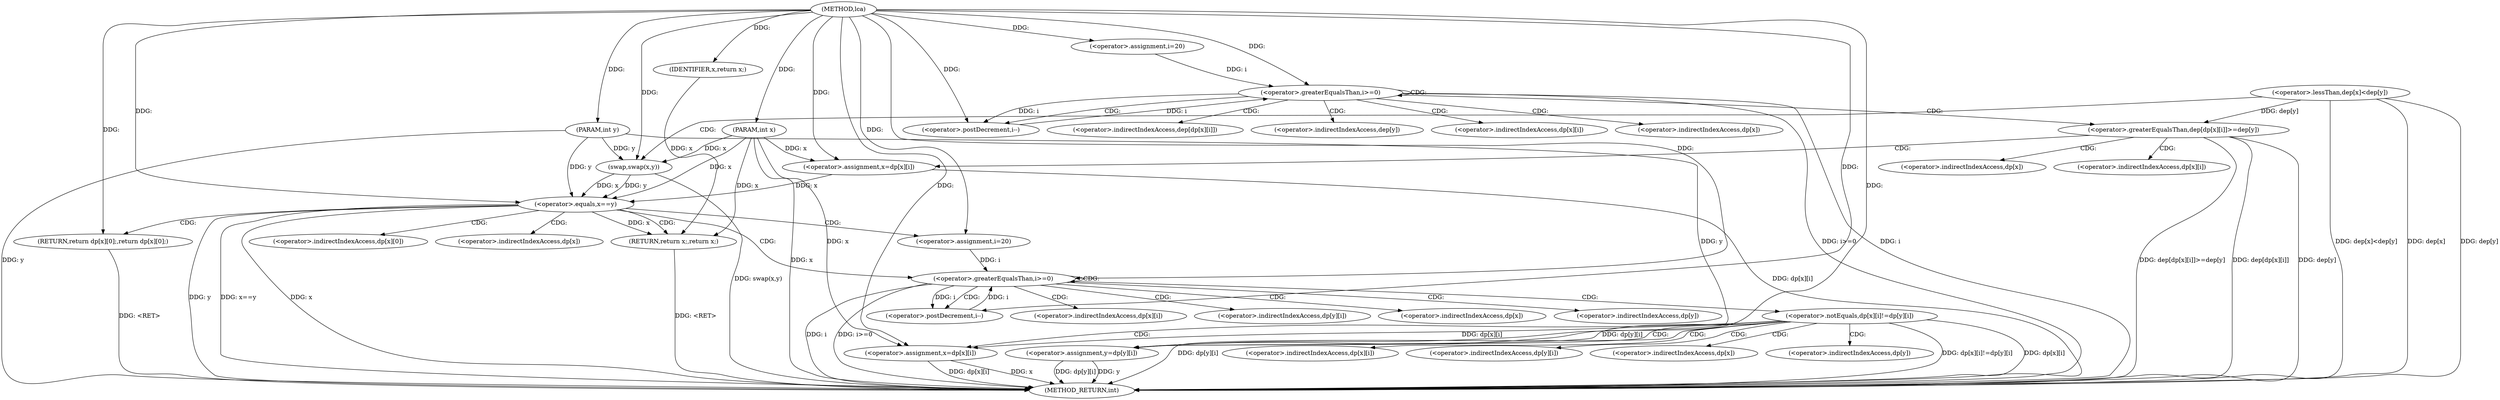 digraph "lca" {  
"1000515" [label = "(METHOD,lca)" ]
"1000608" [label = "(METHOD_RETURN,int)" ]
"1000516" [label = "(PARAM,int x)" ]
"1000517" [label = "(PARAM,int y)" ]
"1000602" [label = "(RETURN,return dp[x][0];,return dp[x][0];)" ]
"1000520" [label = "(<operator>.lessThan,dep[x]<dep[y])" ]
"1000527" [label = "(swap,swap(x,y))" ]
"1000532" [label = "(<operator>.assignment,i=20)" ]
"1000535" [label = "(<operator>.greaterEqualsThan,i>=0)" ]
"1000538" [label = "(<operator>.postDecrement,i--)" ]
"1000560" [label = "(<operator>.equals,x==y)" ]
"1000563" [label = "(RETURN,return x;,return x;)" ]
"1000567" [label = "(<operator>.assignment,i=20)" ]
"1000570" [label = "(<operator>.greaterEqualsThan,i>=0)" ]
"1000573" [label = "(<operator>.postDecrement,i--)" ]
"1000541" [label = "(<operator>.greaterEqualsThan,dep[dp[x][i]]>=dep[y])" ]
"1000552" [label = "(<operator>.assignment,x=dp[x][i])" ]
"1000564" [label = "(IDENTIFIER,x,return x;)" ]
"1000576" [label = "(<operator>.notEquals,dp[x][i]!=dp[y][i])" ]
"1000588" [label = "(<operator>.assignment,x=dp[x][i])" ]
"1000595" [label = "(<operator>.assignment,y=dp[y][i])" ]
"1000603" [label = "(<operator>.indirectIndexAccess,dp[x][0])" ]
"1000604" [label = "(<operator>.indirectIndexAccess,dp[x])" ]
"1000542" [label = "(<operator>.indirectIndexAccess,dep[dp[x][i]])" ]
"1000549" [label = "(<operator>.indirectIndexAccess,dep[y])" ]
"1000554" [label = "(<operator>.indirectIndexAccess,dp[x][i])" ]
"1000577" [label = "(<operator>.indirectIndexAccess,dp[x][i])" ]
"1000582" [label = "(<operator>.indirectIndexAccess,dp[y][i])" ]
"1000544" [label = "(<operator>.indirectIndexAccess,dp[x][i])" ]
"1000555" [label = "(<operator>.indirectIndexAccess,dp[x])" ]
"1000578" [label = "(<operator>.indirectIndexAccess,dp[x])" ]
"1000583" [label = "(<operator>.indirectIndexAccess,dp[y])" ]
"1000590" [label = "(<operator>.indirectIndexAccess,dp[x][i])" ]
"1000597" [label = "(<operator>.indirectIndexAccess,dp[y][i])" ]
"1000545" [label = "(<operator>.indirectIndexAccess,dp[x])" ]
"1000591" [label = "(<operator>.indirectIndexAccess,dp[x])" ]
"1000598" [label = "(<operator>.indirectIndexAccess,dp[y])" ]
  "1000516" -> "1000608"  [ label = "DDG: x"] 
  "1000517" -> "1000608"  [ label = "DDG: y"] 
  "1000520" -> "1000608"  [ label = "DDG: dep[x]"] 
  "1000520" -> "1000608"  [ label = "DDG: dep[y]"] 
  "1000520" -> "1000608"  [ label = "DDG: dep[x]<dep[y]"] 
  "1000527" -> "1000608"  [ label = "DDG: swap(x,y)"] 
  "1000535" -> "1000608"  [ label = "DDG: i"] 
  "1000535" -> "1000608"  [ label = "DDG: i>=0"] 
  "1000560" -> "1000608"  [ label = "DDG: x"] 
  "1000560" -> "1000608"  [ label = "DDG: y"] 
  "1000560" -> "1000608"  [ label = "DDG: x==y"] 
  "1000570" -> "1000608"  [ label = "DDG: i"] 
  "1000570" -> "1000608"  [ label = "DDG: i>=0"] 
  "1000576" -> "1000608"  [ label = "DDG: dp[x][i]"] 
  "1000576" -> "1000608"  [ label = "DDG: dp[y][i]"] 
  "1000576" -> "1000608"  [ label = "DDG: dp[x][i]!=dp[y][i]"] 
  "1000588" -> "1000608"  [ label = "DDG: x"] 
  "1000588" -> "1000608"  [ label = "DDG: dp[x][i]"] 
  "1000595" -> "1000608"  [ label = "DDG: y"] 
  "1000595" -> "1000608"  [ label = "DDG: dp[y][i]"] 
  "1000541" -> "1000608"  [ label = "DDG: dep[dp[x][i]]"] 
  "1000541" -> "1000608"  [ label = "DDG: dep[y]"] 
  "1000541" -> "1000608"  [ label = "DDG: dep[dp[x][i]]>=dep[y]"] 
  "1000552" -> "1000608"  [ label = "DDG: dp[x][i]"] 
  "1000602" -> "1000608"  [ label = "DDG: <RET>"] 
  "1000563" -> "1000608"  [ label = "DDG: <RET>"] 
  "1000515" -> "1000516"  [ label = "DDG: "] 
  "1000515" -> "1000517"  [ label = "DDG: "] 
  "1000515" -> "1000602"  [ label = "DDG: "] 
  "1000515" -> "1000532"  [ label = "DDG: "] 
  "1000564" -> "1000563"  [ label = "DDG: x"] 
  "1000560" -> "1000563"  [ label = "DDG: x"] 
  "1000516" -> "1000563"  [ label = "DDG: x"] 
  "1000515" -> "1000567"  [ label = "DDG: "] 
  "1000516" -> "1000527"  [ label = "DDG: x"] 
  "1000515" -> "1000527"  [ label = "DDG: "] 
  "1000517" -> "1000527"  [ label = "DDG: y"] 
  "1000532" -> "1000535"  [ label = "DDG: i"] 
  "1000538" -> "1000535"  [ label = "DDG: i"] 
  "1000515" -> "1000535"  [ label = "DDG: "] 
  "1000535" -> "1000538"  [ label = "DDG: i"] 
  "1000515" -> "1000538"  [ label = "DDG: "] 
  "1000527" -> "1000560"  [ label = "DDG: x"] 
  "1000552" -> "1000560"  [ label = "DDG: x"] 
  "1000516" -> "1000560"  [ label = "DDG: x"] 
  "1000515" -> "1000560"  [ label = "DDG: "] 
  "1000527" -> "1000560"  [ label = "DDG: y"] 
  "1000517" -> "1000560"  [ label = "DDG: y"] 
  "1000515" -> "1000564"  [ label = "DDG: "] 
  "1000567" -> "1000570"  [ label = "DDG: i"] 
  "1000573" -> "1000570"  [ label = "DDG: i"] 
  "1000515" -> "1000570"  [ label = "DDG: "] 
  "1000570" -> "1000573"  [ label = "DDG: i"] 
  "1000515" -> "1000573"  [ label = "DDG: "] 
  "1000520" -> "1000541"  [ label = "DDG: dep[y]"] 
  "1000516" -> "1000552"  [ label = "DDG: x"] 
  "1000515" -> "1000552"  [ label = "DDG: "] 
  "1000576" -> "1000588"  [ label = "DDG: dp[x][i]"] 
  "1000576" -> "1000595"  [ label = "DDG: dp[y][i]"] 
  "1000516" -> "1000588"  [ label = "DDG: x"] 
  "1000515" -> "1000588"  [ label = "DDG: "] 
  "1000517" -> "1000595"  [ label = "DDG: y"] 
  "1000515" -> "1000595"  [ label = "DDG: "] 
  "1000520" -> "1000527"  [ label = "CDG: "] 
  "1000535" -> "1000538"  [ label = "CDG: "] 
  "1000535" -> "1000541"  [ label = "CDG: "] 
  "1000535" -> "1000545"  [ label = "CDG: "] 
  "1000535" -> "1000544"  [ label = "CDG: "] 
  "1000535" -> "1000535"  [ label = "CDG: "] 
  "1000535" -> "1000549"  [ label = "CDG: "] 
  "1000535" -> "1000542"  [ label = "CDG: "] 
  "1000560" -> "1000602"  [ label = "CDG: "] 
  "1000560" -> "1000567"  [ label = "CDG: "] 
  "1000560" -> "1000570"  [ label = "CDG: "] 
  "1000560" -> "1000563"  [ label = "CDG: "] 
  "1000560" -> "1000603"  [ label = "CDG: "] 
  "1000560" -> "1000604"  [ label = "CDG: "] 
  "1000570" -> "1000577"  [ label = "CDG: "] 
  "1000570" -> "1000570"  [ label = "CDG: "] 
  "1000570" -> "1000576"  [ label = "CDG: "] 
  "1000570" -> "1000582"  [ label = "CDG: "] 
  "1000570" -> "1000578"  [ label = "CDG: "] 
  "1000570" -> "1000573"  [ label = "CDG: "] 
  "1000570" -> "1000583"  [ label = "CDG: "] 
  "1000541" -> "1000555"  [ label = "CDG: "] 
  "1000541" -> "1000552"  [ label = "CDG: "] 
  "1000541" -> "1000554"  [ label = "CDG: "] 
  "1000576" -> "1000597"  [ label = "CDG: "] 
  "1000576" -> "1000590"  [ label = "CDG: "] 
  "1000576" -> "1000598"  [ label = "CDG: "] 
  "1000576" -> "1000595"  [ label = "CDG: "] 
  "1000576" -> "1000588"  [ label = "CDG: "] 
  "1000576" -> "1000591"  [ label = "CDG: "] 
}
